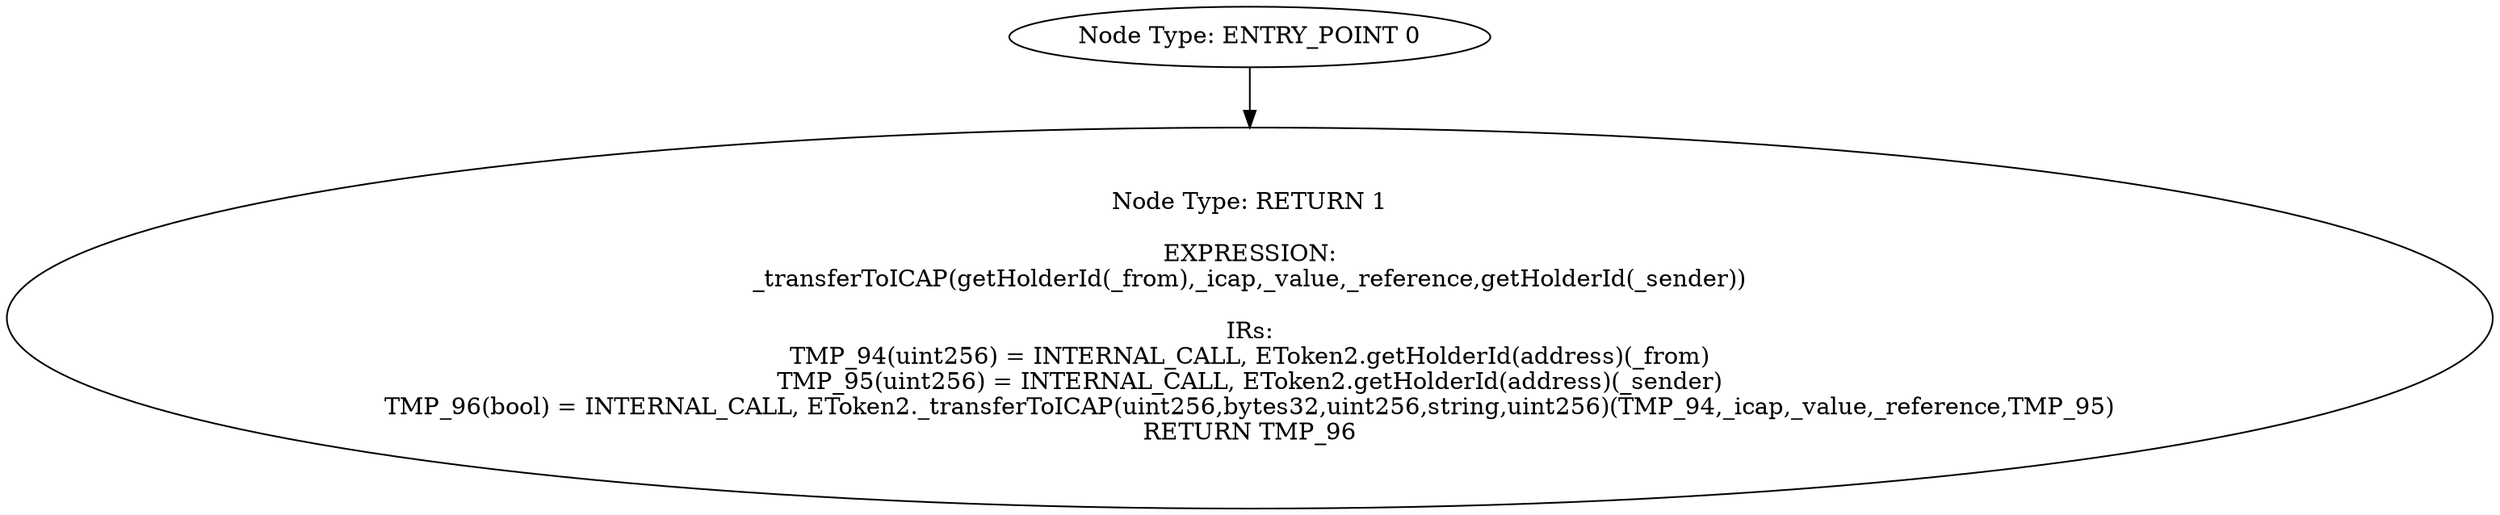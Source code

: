 digraph{
0[label="Node Type: ENTRY_POINT 0
"];
0->1;
1[label="Node Type: RETURN 1

EXPRESSION:
_transferToICAP(getHolderId(_from),_icap,_value,_reference,getHolderId(_sender))

IRs:
TMP_94(uint256) = INTERNAL_CALL, EToken2.getHolderId(address)(_from)
TMP_95(uint256) = INTERNAL_CALL, EToken2.getHolderId(address)(_sender)
TMP_96(bool) = INTERNAL_CALL, EToken2._transferToICAP(uint256,bytes32,uint256,string,uint256)(TMP_94,_icap,_value,_reference,TMP_95)
RETURN TMP_96"];
}
